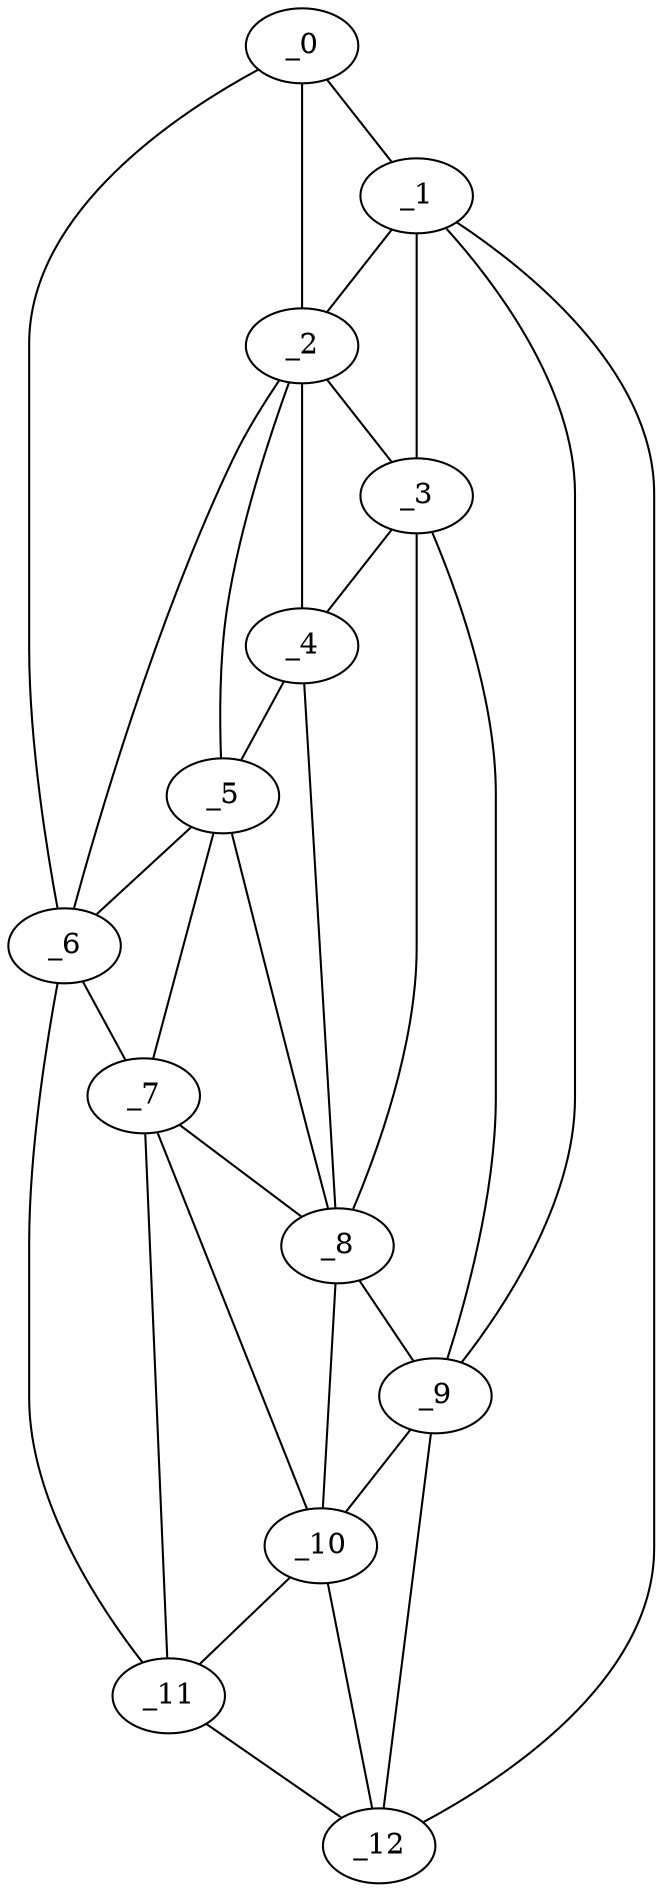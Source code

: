 graph "obj10__35.gxl" {
	_0	 [x=5,
		y=30];
	_1	 [x=27,
		y=76];
	_0 -- _1	 [valence=1];
	_2	 [x=82,
		y=49];
	_0 -- _2	 [valence=2];
	_6	 [x=104,
		y=28];
	_0 -- _6	 [valence=1];
	_1 -- _2	 [valence=2];
	_3	 [x=82,
		y=66];
	_1 -- _3	 [valence=1];
	_9	 [x=107,
		y=74];
	_1 -- _9	 [valence=2];
	_12	 [x=125,
		y=74];
	_1 -- _12	 [valence=1];
	_2 -- _3	 [valence=2];
	_4	 [x=92,
		y=53];
	_2 -- _4	 [valence=2];
	_5	 [x=94,
		y=48];
	_2 -- _5	 [valence=2];
	_2 -- _6	 [valence=2];
	_3 -- _4	 [valence=1];
	_8	 [x=107,
		y=60];
	_3 -- _8	 [valence=2];
	_3 -- _9	 [valence=1];
	_4 -- _5	 [valence=1];
	_4 -- _8	 [valence=2];
	_5 -- _6	 [valence=2];
	_7	 [x=105,
		y=43];
	_5 -- _7	 [valence=2];
	_5 -- _8	 [valence=2];
	_6 -- _7	 [valence=2];
	_11	 [x=125,
		y=52];
	_6 -- _11	 [valence=1];
	_7 -- _8	 [valence=1];
	_10	 [x=112,
		y=60];
	_7 -- _10	 [valence=1];
	_7 -- _11	 [valence=1];
	_8 -- _9	 [valence=2];
	_8 -- _10	 [valence=1];
	_9 -- _10	 [valence=2];
	_9 -- _12	 [valence=2];
	_10 -- _11	 [valence=2];
	_10 -- _12	 [valence=1];
	_11 -- _12	 [valence=1];
}
